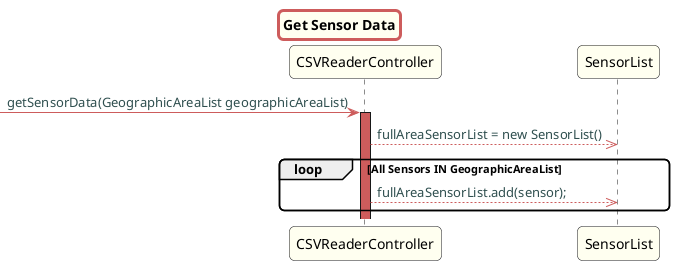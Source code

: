 @startuml

title Get Sensor Data

skinparam titleBorderRoundCorner 10
skinparam titleBorderThickness 3
skinparam titleBorderColor indianred
skinparam titleBackgroundColor ivory
skinparam FontName quicksand

skinparam actor {
 	BorderColor indianred
 	}

 skinparam sequence {
 	LifeLineBackgroundColor indianred
 	ParticipantBackgroundColor ivory
 }

 skinparam roundcorner 10

 skinparam component {
   arrowThickness 1
   ArrowFontName Verdana
   ArrowColor indianred
   ArrowFontColor darkslategrey
 }



-> CSVReaderController: getSensorData(GeographicAreaList geographicAreaList)
activate CSVReaderController
CSVReaderController -->> SensorList: fullAreaSensorList = new SensorList()

loop All Sensors IN GeographicAreaList


CSVReaderController -->> SensorList: fullAreaSensorList.add(sensor);
end



@enduml